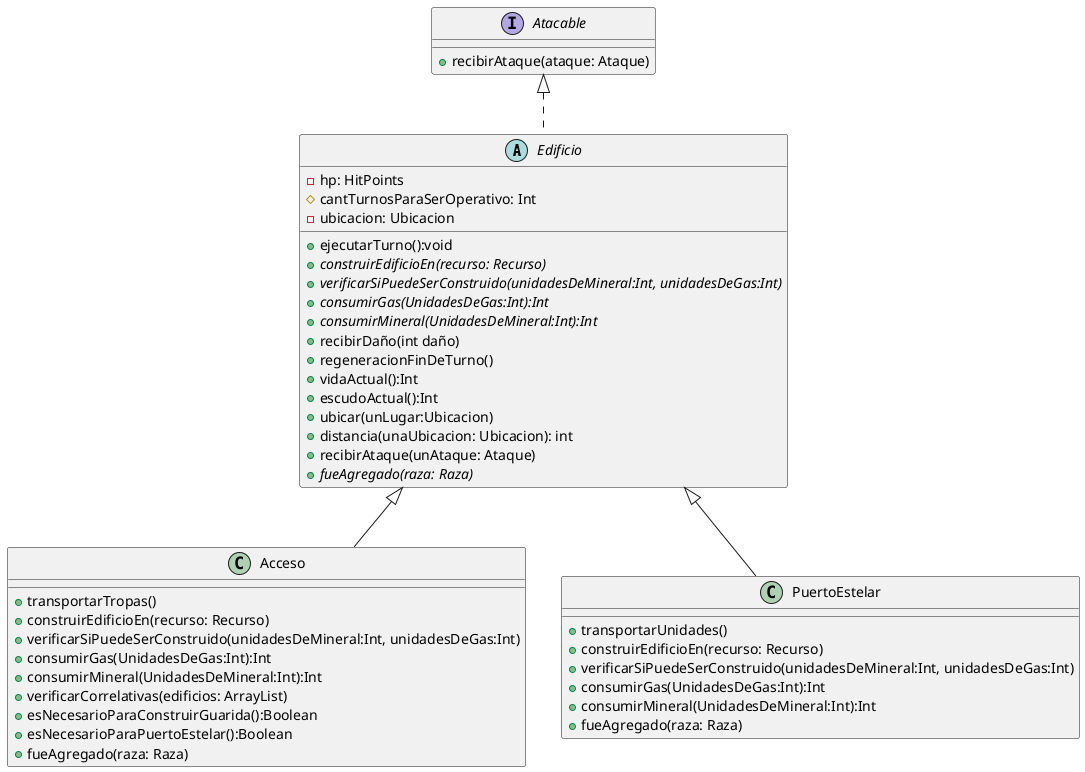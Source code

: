 @startuml
'https://plantuml.com/class-diagram

abstract class Edificio {
    -hp: HitPoints
    #cantTurnosParaSerOperativo: Int
    -ubicacion: Ubicacion
    +ejecutarTurno():void
    + {abstract} construirEdificioEn(recurso: Recurso)
    + {abstract} verificarSiPuedeSerConstruido(unidadesDeMineral:Int, unidadesDeGas:Int)
    + {abstract} consumirGas(UnidadesDeGas:Int):Int
    + {abstract} consumirMineral(UnidadesDeMineral:Int):Int
    +recibirDaño(int daño)
    +regeneracionFinDeTurno()
    +vidaActual():Int
    +escudoActual():Int
    + ubicar(unLugar:Ubicacion)
    + distancia(unaUbicacion: Ubicacion): int
    +recibirAtaque(unAtaque: Ataque)
    + {abstract} fueAgregado(raza: Raza)
}

class Acceso{
    +transportarTropas()
    +construirEdificioEn(recurso: Recurso)
    +verificarSiPuedeSerConstruido(unidadesDeMineral:Int, unidadesDeGas:Int)
    + consumirGas(UnidadesDeGas:Int):Int
    + consumirMineral(UnidadesDeMineral:Int):Int
    + verificarCorrelativas(edificios: ArrayList)
    + esNecesarioParaConstruirGuarida():Boolean
    + esNecesarioParaPuertoEstelar():Boolean
    + fueAgregado(raza: Raza)
}

class PuertoEstelar{

    +transportarUnidades()
    +construirEdificioEn(recurso: Recurso)
    +verificarSiPuedeSerConstruido(unidadesDeMineral:Int, unidadesDeGas:Int)
    + consumirGas(UnidadesDeGas:Int):Int
    + consumirMineral(UnidadesDeMineral:Int):Int
    + fueAgregado(raza: Raza)
}

interface Atacable {
    +recibirAtaque(ataque: Ataque)
}

Edificio <|-- Acceso
Edificio <|-- PuertoEstelar
Atacable <|.. Edificio
@enduml